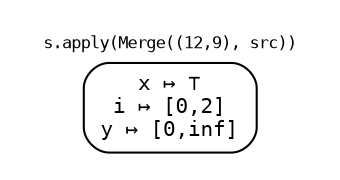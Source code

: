 graph PartitionValueExample1 {
	color=white;
	fontsize=8.0;
	fontname="Monospace";
	margin=0.01;

	node [shape=record, style=rounded, fontsize=10, fontname="Monospace", height=0.6];

	subgraph cluster_4 {
		label="s.apply(Merge((12,9), src))";
		d [label="x ↦ ⊤\ni ↦ [0,2]\ny ↦ [0,inf]"];
	}
}
